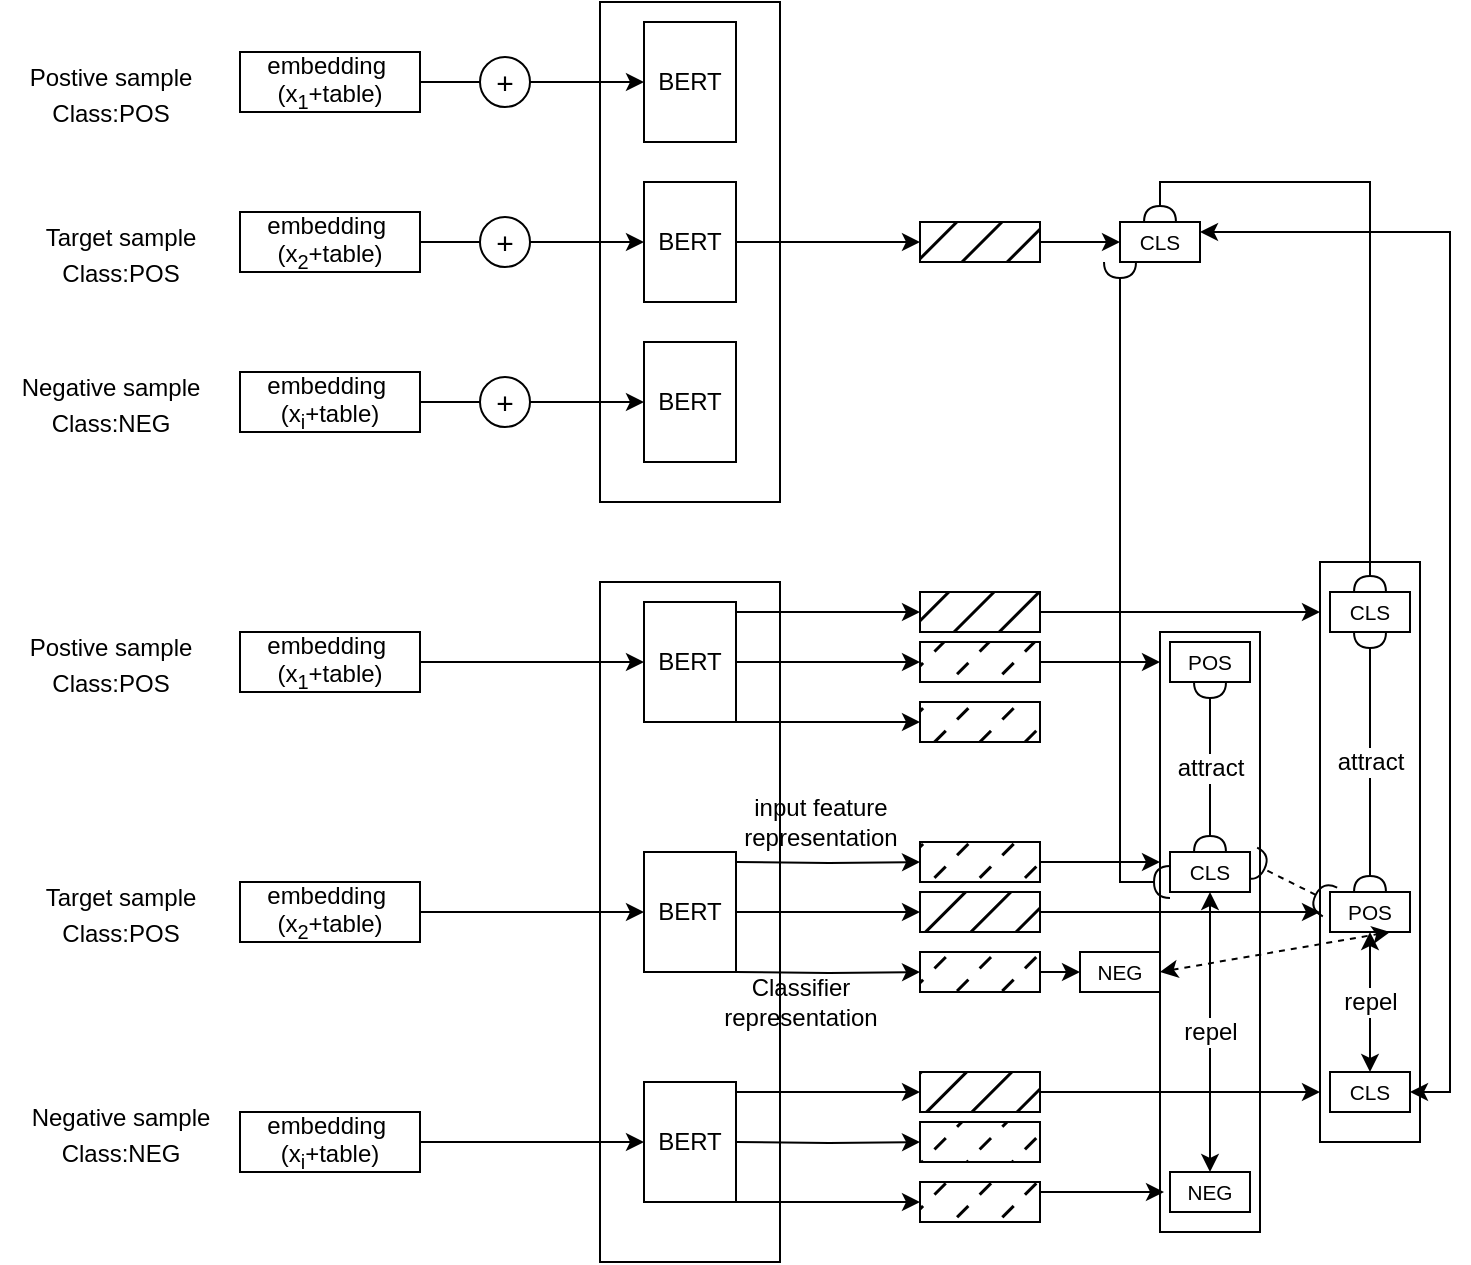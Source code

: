 <mxfile version="20.5.3" type="github">
  <diagram id="HOTYa_IRgpQ6V8Y0P6qF" name="第 1 页">
    <mxGraphModel dx="2067" dy="689" grid="1" gridSize="10" guides="1" tooltips="1" connect="1" arrows="1" fold="1" page="1" pageScale="1" pageWidth="827" pageHeight="1169" math="0" shadow="0">
      <root>
        <mxCell id="0" />
        <mxCell id="1" parent="0" />
        <mxCell id="Lm5TxfBAUC9yKeqR1tW2-134" value="" style="rounded=0;whiteSpace=wrap;html=1;labelBackgroundColor=#FFFFFF;labelBorderColor=default;fillStyle=auto;strokeWidth=1;fontFamily=Helvetica;fontSize=12;fillColor=#FFFFFF;" parent="1" vertex="1">
          <mxGeometry x="560" y="415" width="50" height="300" as="geometry" />
        </mxCell>
        <mxCell id="Lm5TxfBAUC9yKeqR1tW2-133" value="" style="rounded=0;whiteSpace=wrap;html=1;labelBackgroundColor=#FFFFFF;labelBorderColor=default;fillStyle=auto;strokeWidth=1;fontFamily=Helvetica;fontSize=12;fillColor=#FFFFFF;" parent="1" vertex="1">
          <mxGeometry x="640" y="380" width="50" height="290" as="geometry" />
        </mxCell>
        <mxCell id="Lm5TxfBAUC9yKeqR1tW2-1" value="" style="rounded=0;whiteSpace=wrap;html=1;" parent="1" vertex="1">
          <mxGeometry x="280" y="100" width="90" height="250" as="geometry" />
        </mxCell>
        <mxCell id="Lm5TxfBAUC9yKeqR1tW2-3" value="BERT" style="rounded=0;whiteSpace=wrap;html=1;" parent="1" vertex="1">
          <mxGeometry x="302" y="110" width="46" height="60" as="geometry" />
        </mxCell>
        <mxCell id="J7ziMkjD22U9pZXVT6Ec-13" style="edgeStyle=none;rounded=0;orthogonalLoop=1;jettySize=auto;html=1;exitX=1;exitY=0.5;exitDx=0;exitDy=0;startArrow=none;startFill=0;endArrow=classic;endFill=1;strokeColor=none;" edge="1" parent="1" source="Lm5TxfBAUC9yKeqR1tW2-6" target="J7ziMkjD22U9pZXVT6Ec-10">
          <mxGeometry relative="1" as="geometry" />
        </mxCell>
        <mxCell id="J7ziMkjD22U9pZXVT6Ec-14" style="edgeStyle=none;rounded=0;orthogonalLoop=1;jettySize=auto;html=1;exitX=1;exitY=0.5;exitDx=0;exitDy=0;entryX=0;entryY=0.5;entryDx=0;entryDy=0;startArrow=none;startFill=0;endArrow=classic;endFill=1;" edge="1" parent="1" source="Lm5TxfBAUC9yKeqR1tW2-6" target="J7ziMkjD22U9pZXVT6Ec-10">
          <mxGeometry relative="1" as="geometry" />
        </mxCell>
        <mxCell id="Lm5TxfBAUC9yKeqR1tW2-6" value="BERT" style="rounded=0;whiteSpace=wrap;html=1;" parent="1" vertex="1">
          <mxGeometry x="302" y="190" width="46" height="60" as="geometry" />
        </mxCell>
        <mxCell id="Lm5TxfBAUC9yKeqR1tW2-7" value="BERT" style="rounded=0;whiteSpace=wrap;html=1;" parent="1" vertex="1">
          <mxGeometry x="302" y="270" width="46" height="60" as="geometry" />
        </mxCell>
        <mxCell id="Lm5TxfBAUC9yKeqR1tW2-13" style="edgeStyle=orthogonalEdgeStyle;rounded=0;orthogonalLoop=1;jettySize=auto;html=1;exitX=1;exitY=0.5;exitDx=0;exitDy=0;fontFamily=Helvetica;fontSize=12;startArrow=none;" parent="1" source="Lm5TxfBAUC9yKeqR1tW2-16" target="Lm5TxfBAUC9yKeqR1tW2-3" edge="1">
          <mxGeometry relative="1" as="geometry" />
        </mxCell>
        <mxCell id="Lm5TxfBAUC9yKeqR1tW2-8" value="embedding&amp;nbsp; (x&lt;sub&gt;1&lt;/sub&gt;+table)" style="rounded=0;whiteSpace=wrap;html=1;" parent="1" vertex="1">
          <mxGeometry x="100" y="125" width="90" height="30" as="geometry" />
        </mxCell>
        <mxCell id="Lm5TxfBAUC9yKeqR1tW2-14" style="edgeStyle=orthogonalEdgeStyle;rounded=0;orthogonalLoop=1;jettySize=auto;html=1;exitX=1;exitY=0.5;exitDx=0;exitDy=0;fontFamily=Helvetica;fontSize=12;startArrow=none;" parent="1" source="Lm5TxfBAUC9yKeqR1tW2-18" target="Lm5TxfBAUC9yKeqR1tW2-6" edge="1">
          <mxGeometry relative="1" as="geometry" />
        </mxCell>
        <mxCell id="Lm5TxfBAUC9yKeqR1tW2-11" value="embedding&amp;nbsp; (x&lt;sub&gt;2&lt;/sub&gt;+table)" style="rounded=0;whiteSpace=wrap;html=1;" parent="1" vertex="1">
          <mxGeometry x="100" y="205" width="90" height="30" as="geometry" />
        </mxCell>
        <mxCell id="Lm5TxfBAUC9yKeqR1tW2-12" value="embedding&amp;nbsp; (x&lt;sub&gt;i&lt;/sub&gt;+table)" style="rounded=0;whiteSpace=wrap;html=1;" parent="1" vertex="1">
          <mxGeometry x="100" y="285" width="90" height="30" as="geometry" />
        </mxCell>
        <mxCell id="Lm5TxfBAUC9yKeqR1tW2-16" value="&lt;font style=&quot;font-size: 15px;&quot;&gt;+&lt;/font&gt;" style="ellipse;whiteSpace=wrap;html=1;aspect=fixed;fontFamily=Helvetica;fontSize=12;" parent="1" vertex="1">
          <mxGeometry x="220" y="127.5" width="25" height="25" as="geometry" />
        </mxCell>
        <mxCell id="Lm5TxfBAUC9yKeqR1tW2-17" value="" style="edgeStyle=orthogonalEdgeStyle;rounded=0;orthogonalLoop=1;jettySize=auto;html=1;exitX=1;exitY=0.5;exitDx=0;exitDy=0;fontFamily=Helvetica;fontSize=12;endArrow=none;" parent="1" source="Lm5TxfBAUC9yKeqR1tW2-8" target="Lm5TxfBAUC9yKeqR1tW2-16" edge="1">
          <mxGeometry relative="1" as="geometry">
            <mxPoint x="190" y="140" as="sourcePoint" />
            <mxPoint x="302" y="140" as="targetPoint" />
          </mxGeometry>
        </mxCell>
        <mxCell id="Lm5TxfBAUC9yKeqR1tW2-18" value="&lt;font style=&quot;font-size: 15px;&quot;&gt;+&lt;/font&gt;" style="ellipse;whiteSpace=wrap;html=1;aspect=fixed;fontFamily=Helvetica;fontSize=12;" parent="1" vertex="1">
          <mxGeometry x="220" y="207.5" width="25" height="25" as="geometry" />
        </mxCell>
        <mxCell id="Lm5TxfBAUC9yKeqR1tW2-19" value="" style="edgeStyle=orthogonalEdgeStyle;rounded=0;orthogonalLoop=1;jettySize=auto;html=1;exitX=1;exitY=0.5;exitDx=0;exitDy=0;fontFamily=Helvetica;fontSize=12;endArrow=none;" parent="1" source="Lm5TxfBAUC9yKeqR1tW2-11" target="Lm5TxfBAUC9yKeqR1tW2-18" edge="1">
          <mxGeometry relative="1" as="geometry">
            <mxPoint x="190" y="220" as="sourcePoint" />
            <mxPoint x="302" y="220" as="targetPoint" />
          </mxGeometry>
        </mxCell>
        <mxCell id="Lm5TxfBAUC9yKeqR1tW2-28" style="edgeStyle=orthogonalEdgeStyle;rounded=0;orthogonalLoop=1;jettySize=auto;html=1;exitX=1;exitY=0.5;exitDx=0;exitDy=0;fontFamily=Helvetica;fontSize=15;" parent="1" source="Lm5TxfBAUC9yKeqR1tW2-20" target="Lm5TxfBAUC9yKeqR1tW2-7" edge="1">
          <mxGeometry relative="1" as="geometry" />
        </mxCell>
        <mxCell id="Lm5TxfBAUC9yKeqR1tW2-20" value="&lt;font style=&quot;font-size: 15px;&quot;&gt;+&lt;/font&gt;" style="ellipse;whiteSpace=wrap;html=1;aspect=fixed;fontFamily=Helvetica;fontSize=12;" parent="1" vertex="1">
          <mxGeometry x="220" y="287.5" width="25" height="25" as="geometry" />
        </mxCell>
        <mxCell id="Lm5TxfBAUC9yKeqR1tW2-21" value="" style="edgeStyle=orthogonalEdgeStyle;rounded=0;orthogonalLoop=1;jettySize=auto;html=1;exitX=1;exitY=0.5;exitDx=0;exitDy=0;fontFamily=Helvetica;fontSize=12;endArrow=none;" parent="1" source="Lm5TxfBAUC9yKeqR1tW2-12" target="Lm5TxfBAUC9yKeqR1tW2-20" edge="1">
          <mxGeometry relative="1" as="geometry">
            <mxPoint x="200" y="395" as="sourcePoint" />
            <mxPoint x="302" y="395" as="targetPoint" />
          </mxGeometry>
        </mxCell>
        <mxCell id="Lm5TxfBAUC9yKeqR1tW2-29" value="" style="rounded=0;whiteSpace=wrap;html=1;" parent="1" vertex="1">
          <mxGeometry x="280" y="390" width="90" height="340" as="geometry" />
        </mxCell>
        <mxCell id="Lm5TxfBAUC9yKeqR1tW2-62" style="edgeStyle=orthogonalEdgeStyle;rounded=0;orthogonalLoop=1;jettySize=auto;html=1;exitX=1;exitY=0.5;exitDx=0;exitDy=0;fontFamily=Helvetica;fontSize=12;startArrow=none;" parent="1" source="Lm5TxfBAUC9yKeqR1tW2-83" edge="1">
          <mxGeometry relative="1" as="geometry">
            <mxPoint x="560" y="430" as="targetPoint" />
          </mxGeometry>
        </mxCell>
        <mxCell id="Lm5TxfBAUC9yKeqR1tW2-81" style="edgeStyle=orthogonalEdgeStyle;rounded=0;orthogonalLoop=1;jettySize=auto;html=1;exitX=1;exitY=0;exitDx=0;exitDy=0;entryX=0;entryY=0.5;entryDx=0;entryDy=0;fontFamily=Helvetica;fontSize=12;" parent="1" source="Lm5TxfBAUC9yKeqR1tW2-31" target="Lm5TxfBAUC9yKeqR1tW2-72" edge="1">
          <mxGeometry relative="1" as="geometry">
            <Array as="points">
              <mxPoint x="348" y="405" />
            </Array>
          </mxGeometry>
        </mxCell>
        <mxCell id="Lm5TxfBAUC9yKeqR1tW2-85" style="edgeStyle=orthogonalEdgeStyle;rounded=0;orthogonalLoop=1;jettySize=auto;html=1;exitX=1;exitY=0.5;exitDx=0;exitDy=0;entryX=0;entryY=0.5;entryDx=0;entryDy=0;fontFamily=Helvetica;fontSize=12;" parent="1" source="Lm5TxfBAUC9yKeqR1tW2-31" target="Lm5TxfBAUC9yKeqR1tW2-83" edge="1">
          <mxGeometry relative="1" as="geometry" />
        </mxCell>
        <mxCell id="Lm5TxfBAUC9yKeqR1tW2-88" style="edgeStyle=orthogonalEdgeStyle;rounded=0;orthogonalLoop=1;jettySize=auto;html=1;exitX=1;exitY=1;exitDx=0;exitDy=0;entryX=0;entryY=0.5;entryDx=0;entryDy=0;fontFamily=Helvetica;fontSize=12;" parent="1" source="Lm5TxfBAUC9yKeqR1tW2-31" target="Lm5TxfBAUC9yKeqR1tW2-86" edge="1">
          <mxGeometry relative="1" as="geometry">
            <Array as="points">
              <mxPoint x="360" y="460" />
              <mxPoint x="360" y="460" />
            </Array>
          </mxGeometry>
        </mxCell>
        <mxCell id="Lm5TxfBAUC9yKeqR1tW2-31" value="BERT" style="rounded=0;whiteSpace=wrap;html=1;" parent="1" vertex="1">
          <mxGeometry x="302" y="400" width="46" height="60" as="geometry" />
        </mxCell>
        <mxCell id="Lm5TxfBAUC9yKeqR1tW2-33" value="BERT" style="rounded=0;whiteSpace=wrap;html=1;" parent="1" vertex="1">
          <mxGeometry x="302" y="525" width="46" height="60" as="geometry" />
        </mxCell>
        <mxCell id="Lm5TxfBAUC9yKeqR1tW2-35" value="BERT" style="rounded=0;whiteSpace=wrap;html=1;" parent="1" vertex="1">
          <mxGeometry x="302" y="640" width="46" height="60" as="geometry" />
        </mxCell>
        <mxCell id="Lm5TxfBAUC9yKeqR1tW2-51" style="edgeStyle=orthogonalEdgeStyle;rounded=0;orthogonalLoop=1;jettySize=auto;html=1;exitX=1;exitY=0.5;exitDx=0;exitDy=0;entryX=0;entryY=0.5;entryDx=0;entryDy=0;fontFamily=Helvetica;fontSize=15;" parent="1" source="Lm5TxfBAUC9yKeqR1tW2-37" target="Lm5TxfBAUC9yKeqR1tW2-31" edge="1">
          <mxGeometry relative="1" as="geometry" />
        </mxCell>
        <mxCell id="Lm5TxfBAUC9yKeqR1tW2-37" value="embedding&amp;nbsp; (x&lt;sub&gt;1&lt;/sub&gt;+table)" style="rounded=0;whiteSpace=wrap;html=1;" parent="1" vertex="1">
          <mxGeometry x="100" y="415" width="90" height="30" as="geometry" />
        </mxCell>
        <mxCell id="Lm5TxfBAUC9yKeqR1tW2-52" style="edgeStyle=orthogonalEdgeStyle;rounded=0;orthogonalLoop=1;jettySize=auto;html=1;exitX=1;exitY=0.5;exitDx=0;exitDy=0;entryX=0;entryY=0.5;entryDx=0;entryDy=0;fontFamily=Helvetica;fontSize=15;" parent="1" source="Lm5TxfBAUC9yKeqR1tW2-39" target="Lm5TxfBAUC9yKeqR1tW2-33" edge="1">
          <mxGeometry relative="1" as="geometry" />
        </mxCell>
        <mxCell id="Lm5TxfBAUC9yKeqR1tW2-39" value="embedding&amp;nbsp; (x&lt;sub&gt;2&lt;/sub&gt;+table)" style="rounded=0;whiteSpace=wrap;html=1;" parent="1" vertex="1">
          <mxGeometry x="100" y="540" width="90" height="30" as="geometry" />
        </mxCell>
        <mxCell id="Lm5TxfBAUC9yKeqR1tW2-53" style="edgeStyle=orthogonalEdgeStyle;rounded=0;orthogonalLoop=1;jettySize=auto;html=1;exitX=1;exitY=0.5;exitDx=0;exitDy=0;entryX=0;entryY=0.5;entryDx=0;entryDy=0;fontFamily=Helvetica;fontSize=15;" parent="1" source="Lm5TxfBAUC9yKeqR1tW2-40" target="Lm5TxfBAUC9yKeqR1tW2-35" edge="1">
          <mxGeometry relative="1" as="geometry" />
        </mxCell>
        <mxCell id="Lm5TxfBAUC9yKeqR1tW2-40" value="embedding&amp;nbsp; (x&lt;sub&gt;i&lt;/sub&gt;+table)" style="rounded=0;whiteSpace=wrap;html=1;" parent="1" vertex="1">
          <mxGeometry x="100" y="655" width="90" height="30" as="geometry" />
        </mxCell>
        <mxCell id="Lm5TxfBAUC9yKeqR1tW2-54" value="&lt;font style=&quot;font-size: 12px;&quot;&gt;Target sample&lt;br&gt;Class:POS&lt;/font&gt;" style="text;html=1;align=center;verticalAlign=middle;resizable=0;points=[];autosize=1;strokeColor=none;fillColor=none;fontSize=15;fontFamily=Helvetica;" parent="1" vertex="1">
          <mxGeometry x="-10" y="530" width="100" height="50" as="geometry" />
        </mxCell>
        <mxCell id="Lm5TxfBAUC9yKeqR1tW2-55" value="&lt;font style=&quot;font-size: 12px;&quot;&gt;Negative sample&lt;br&gt;Class:NEG&lt;/font&gt;" style="text;html=1;align=center;verticalAlign=middle;resizable=0;points=[];autosize=1;strokeColor=none;fillColor=none;fontSize=15;fontFamily=Helvetica;" parent="1" vertex="1">
          <mxGeometry x="-15" y="640" width="110" height="50" as="geometry" />
        </mxCell>
        <mxCell id="Lm5TxfBAUC9yKeqR1tW2-56" value="&lt;font style=&quot;font-size: 12px;&quot;&gt;Postive sample&lt;br&gt;Class:POS&lt;/font&gt;" style="text;html=1;align=center;verticalAlign=middle;resizable=0;points=[];autosize=1;strokeColor=none;fillColor=none;fontSize=15;fontFamily=Helvetica;" parent="1" vertex="1">
          <mxGeometry x="-15" y="405" width="100" height="50" as="geometry" />
        </mxCell>
        <mxCell id="Lm5TxfBAUC9yKeqR1tW2-57" value="&lt;font style=&quot;font-size: 12px;&quot;&gt;Target sample&lt;br&gt;Class:POS&lt;/font&gt;" style="text;html=1;align=center;verticalAlign=middle;resizable=0;points=[];autosize=1;strokeColor=none;fillColor=none;fontSize=15;fontFamily=Helvetica;" parent="1" vertex="1">
          <mxGeometry x="-10" y="200" width="100" height="50" as="geometry" />
        </mxCell>
        <mxCell id="Lm5TxfBAUC9yKeqR1tW2-58" value="&lt;font style=&quot;font-size: 12px;&quot;&gt;Postive sample&lt;br&gt;Class:POS&lt;/font&gt;" style="text;html=1;align=center;verticalAlign=middle;resizable=0;points=[];autosize=1;strokeColor=none;fillColor=none;fontSize=15;fontFamily=Helvetica;" parent="1" vertex="1">
          <mxGeometry x="-15" y="120" width="100" height="50" as="geometry" />
        </mxCell>
        <mxCell id="Lm5TxfBAUC9yKeqR1tW2-59" value="&lt;font style=&quot;font-size: 12px;&quot;&gt;Negative sample&lt;br&gt;Class:NEG&lt;/font&gt;" style="text;html=1;align=center;verticalAlign=middle;resizable=0;points=[];autosize=1;strokeColor=none;fillColor=none;fontSize=15;fontFamily=Helvetica;" parent="1" vertex="1">
          <mxGeometry x="-20" y="275" width="110" height="50" as="geometry" />
        </mxCell>
        <mxCell id="Lm5TxfBAUC9yKeqR1tW2-82" style="edgeStyle=orthogonalEdgeStyle;rounded=0;orthogonalLoop=1;jettySize=auto;html=1;exitX=1;exitY=0.5;exitDx=0;exitDy=0;fontFamily=Helvetica;fontSize=12;" parent="1" source="Lm5TxfBAUC9yKeqR1tW2-72" edge="1">
          <mxGeometry relative="1" as="geometry">
            <mxPoint x="640.0" y="405" as="targetPoint" />
          </mxGeometry>
        </mxCell>
        <mxCell id="Lm5TxfBAUC9yKeqR1tW2-72" value="" style="rounded=0;whiteSpace=wrap;html=1;labelBackgroundColor=#FFFFFF;strokeWidth=1;fontFamily=Helvetica;fontSize=12;fillStyle=hatch;fillColor=#000000;" parent="1" vertex="1">
          <mxGeometry x="440" y="395" width="60" height="20" as="geometry" />
        </mxCell>
        <mxCell id="Lm5TxfBAUC9yKeqR1tW2-83" value="" style="rounded=0;whiteSpace=wrap;html=1;labelBackgroundColor=#FFFFFF;strokeWidth=1;fontFamily=Helvetica;fontSize=12;fillStyle=dashed;fillColor=#000000;" parent="1" vertex="1">
          <mxGeometry x="440" y="420" width="60" height="20" as="geometry" />
        </mxCell>
        <mxCell id="Lm5TxfBAUC9yKeqR1tW2-86" value="" style="rounded=0;whiteSpace=wrap;html=1;labelBackgroundColor=#FFFFFF;strokeWidth=1;fontFamily=Helvetica;fontSize=12;fillStyle=dashed;fillColor=#000000;" parent="1" vertex="1">
          <mxGeometry x="440" y="450" width="60" height="20" as="geometry" />
        </mxCell>
        <mxCell id="Lm5TxfBAUC9yKeqR1tW2-97" style="edgeStyle=orthogonalEdgeStyle;rounded=0;orthogonalLoop=1;jettySize=auto;html=1;exitX=1;exitY=0.5;exitDx=0;exitDy=0;entryX=0;entryY=0.5;entryDx=0;entryDy=0;fontFamily=Helvetica;fontSize=12;" parent="1" target="Lm5TxfBAUC9yKeqR1tW2-98" edge="1">
          <mxGeometry relative="1" as="geometry">
            <mxPoint x="348" y="530" as="sourcePoint" />
          </mxGeometry>
        </mxCell>
        <mxCell id="Lm5TxfBAUC9yKeqR1tW2-129" style="edgeStyle=orthogonalEdgeStyle;rounded=0;orthogonalLoop=1;jettySize=auto;html=1;exitX=1;exitY=0.5;exitDx=0;exitDy=0;fontFamily=Helvetica;fontSize=12;" parent="1" source="Lm5TxfBAUC9yKeqR1tW2-98" edge="1">
          <mxGeometry relative="1" as="geometry">
            <mxPoint x="560" y="530" as="targetPoint" />
          </mxGeometry>
        </mxCell>
        <mxCell id="Lm5TxfBAUC9yKeqR1tW2-98" value="" style="rounded=0;whiteSpace=wrap;html=1;labelBackgroundColor=#FFFFFF;strokeWidth=1;fontFamily=Helvetica;fontSize=12;fillStyle=dashed;fillColor=#000000;" parent="1" vertex="1">
          <mxGeometry x="440" y="520" width="60" height="20" as="geometry" />
        </mxCell>
        <mxCell id="Lm5TxfBAUC9yKeqR1tW2-99" value="&lt;span style=&quot;font-size: 10.417px;&quot;&gt;=&lt;/span&gt;" style="text;html=1;align=center;verticalAlign=middle;resizable=0;points=[];autosize=1;strokeColor=none;fillColor=none;fontSize=15;fontFamily=Helvetica;labelBorderColor=none;" parent="1" vertex="1">
          <mxGeometry x="570" y="515" width="30" height="30" as="geometry" />
        </mxCell>
        <mxCell id="Lm5TxfBAUC9yKeqR1tW2-100" style="edgeStyle=orthogonalEdgeStyle;rounded=0;orthogonalLoop=1;jettySize=auto;html=1;exitX=1;exitY=0;exitDx=0;exitDy=0;entryX=0;entryY=0.5;entryDx=0;entryDy=0;fontFamily=Helvetica;fontSize=12;" parent="1" target="Lm5TxfBAUC9yKeqR1tW2-103" edge="1">
          <mxGeometry relative="1" as="geometry">
            <mxPoint x="348" y="550.0" as="sourcePoint" />
            <Array as="points">
              <mxPoint x="348" y="555" />
            </Array>
          </mxGeometry>
        </mxCell>
        <mxCell id="Lm5TxfBAUC9yKeqR1tW2-103" value="" style="rounded=0;whiteSpace=wrap;html=1;labelBackgroundColor=#FFFFFF;strokeWidth=1;fontFamily=Helvetica;fontSize=12;fillStyle=hatch;fillColor=#000000;" parent="1" vertex="1">
          <mxGeometry x="440" y="545" width="60" height="20" as="geometry" />
        </mxCell>
        <mxCell id="Lm5TxfBAUC9yKeqR1tW2-109" style="edgeStyle=orthogonalEdgeStyle;rounded=0;orthogonalLoop=1;jettySize=auto;html=1;exitX=1;exitY=0.5;exitDx=0;exitDy=0;entryX=0;entryY=0.5;entryDx=0;entryDy=0;fontFamily=Helvetica;fontSize=12;" parent="1" target="Lm5TxfBAUC9yKeqR1tW2-110" edge="1">
          <mxGeometry relative="1" as="geometry">
            <mxPoint x="348" y="585" as="sourcePoint" />
          </mxGeometry>
        </mxCell>
        <mxCell id="Lm5TxfBAUC9yKeqR1tW2-146" value="attract" style="edgeStyle=orthogonalEdgeStyle;rounded=0;orthogonalLoop=1;jettySize=auto;html=1;exitX=0.5;exitY=1;exitDx=0;exitDy=0;entryX=0.5;entryY=0;entryDx=0;entryDy=0;fontFamily=Helvetica;fontSize=12;endArrow=halfCircle;endFill=0;startArrow=halfCircle;startFill=0;" parent="1" source="Lm5TxfBAUC9yKeqR1tW2-138" target="Lm5TxfBAUC9yKeqR1tW2-141" edge="1">
          <mxGeometry relative="1" as="geometry" />
        </mxCell>
        <mxCell id="Lm5TxfBAUC9yKeqR1tW2-138" value="&lt;span style=&quot;font-size: 10.417px;&quot;&gt;POS&lt;/span&gt;" style="rounded=0;whiteSpace=wrap;html=1;labelBackgroundColor=#FFFFFF;labelBorderColor=none;fillStyle=auto;strokeWidth=1;fontFamily=Helvetica;fontSize=12;fillColor=#FFFFFF;" parent="1" vertex="1">
          <mxGeometry x="565" y="420" width="40" height="20" as="geometry" />
        </mxCell>
        <mxCell id="Lm5TxfBAUC9yKeqR1tW2-132" style="edgeStyle=orthogonalEdgeStyle;rounded=0;orthogonalLoop=1;jettySize=auto;html=1;exitX=1;exitY=0.5;exitDx=0;exitDy=0;fontFamily=Helvetica;fontSize=12;" parent="1" source="Lm5TxfBAUC9yKeqR1tW2-110" edge="1">
          <mxGeometry relative="1" as="geometry">
            <mxPoint x="520" y="585" as="targetPoint" />
          </mxGeometry>
        </mxCell>
        <mxCell id="Lm5TxfBAUC9yKeqR1tW2-110" value="" style="rounded=0;whiteSpace=wrap;html=1;labelBackgroundColor=#FFFFFF;strokeWidth=1;fontFamily=Helvetica;fontSize=12;fillStyle=dashed;fillColor=#000000;" parent="1" vertex="1">
          <mxGeometry x="440" y="575" width="60" height="20" as="geometry" />
        </mxCell>
        <mxCell id="Lm5TxfBAUC9yKeqR1tW2-116" style="edgeStyle=orthogonalEdgeStyle;rounded=0;orthogonalLoop=1;jettySize=auto;html=1;exitX=1;exitY=0;exitDx=0;exitDy=0;entryX=0;entryY=0.5;entryDx=0;entryDy=0;fontFamily=Helvetica;fontSize=12;" parent="1" target="Lm5TxfBAUC9yKeqR1tW2-119" edge="1">
          <mxGeometry relative="1" as="geometry">
            <mxPoint x="348" y="640.0" as="sourcePoint" />
            <Array as="points">
              <mxPoint x="348" y="645" />
            </Array>
          </mxGeometry>
        </mxCell>
        <mxCell id="Lm5TxfBAUC9yKeqR1tW2-119" value="" style="rounded=0;whiteSpace=wrap;html=1;labelBackgroundColor=#FFFFFF;strokeWidth=1;fontFamily=Helvetica;fontSize=12;fillStyle=hatch;fillColor=#000000;" parent="1" vertex="1">
          <mxGeometry x="440" y="635" width="60" height="20" as="geometry" />
        </mxCell>
        <mxCell id="Lm5TxfBAUC9yKeqR1tW2-121" style="edgeStyle=orthogonalEdgeStyle;rounded=0;orthogonalLoop=1;jettySize=auto;html=1;exitX=1;exitY=0.5;exitDx=0;exitDy=0;entryX=0;entryY=0.5;entryDx=0;entryDy=0;fontFamily=Helvetica;fontSize=12;" parent="1" target="Lm5TxfBAUC9yKeqR1tW2-123" edge="1">
          <mxGeometry relative="1" as="geometry">
            <mxPoint x="348" y="670" as="sourcePoint" />
          </mxGeometry>
        </mxCell>
        <mxCell id="Lm5TxfBAUC9yKeqR1tW2-122" style="edgeStyle=orthogonalEdgeStyle;rounded=0;orthogonalLoop=1;jettySize=auto;html=1;exitX=1;exitY=1;exitDx=0;exitDy=0;entryX=0;entryY=0.5;entryDx=0;entryDy=0;fontFamily=Helvetica;fontSize=12;" parent="1" target="Lm5TxfBAUC9yKeqR1tW2-124" edge="1">
          <mxGeometry relative="1" as="geometry">
            <mxPoint x="348" y="700" as="sourcePoint" />
            <Array as="points">
              <mxPoint x="360" y="700" />
              <mxPoint x="360" y="700" />
            </Array>
          </mxGeometry>
        </mxCell>
        <mxCell id="Lm5TxfBAUC9yKeqR1tW2-123" value="" style="rounded=0;whiteSpace=wrap;html=1;labelBackgroundColor=#FFFFFF;strokeWidth=1;fontFamily=Helvetica;fontSize=12;fillStyle=dashed;fillColor=#000000;" parent="1" vertex="1">
          <mxGeometry x="440" y="660" width="60" height="20" as="geometry" />
        </mxCell>
        <mxCell id="Lm5TxfBAUC9yKeqR1tW2-127" style="edgeStyle=orthogonalEdgeStyle;rounded=0;orthogonalLoop=1;jettySize=auto;html=1;exitX=1;exitY=0.25;exitDx=0;exitDy=0;entryX=0.04;entryY=0.502;entryDx=0;entryDy=0;entryPerimeter=0;fontFamily=Helvetica;fontSize=12;" parent="1" source="Lm5TxfBAUC9yKeqR1tW2-124" edge="1">
          <mxGeometry relative="1" as="geometry">
            <mxPoint x="562" y="695.06" as="targetPoint" />
          </mxGeometry>
        </mxCell>
        <mxCell id="Lm5TxfBAUC9yKeqR1tW2-124" value="" style="rounded=0;whiteSpace=wrap;html=1;labelBackgroundColor=#FFFFFF;strokeWidth=1;fontFamily=Helvetica;fontSize=12;fillStyle=dashed;fillColor=#000000;" parent="1" vertex="1">
          <mxGeometry x="440" y="690" width="60" height="20" as="geometry" />
        </mxCell>
        <mxCell id="Lm5TxfBAUC9yKeqR1tW2-149" value="repel" style="edgeStyle=orthogonalEdgeStyle;rounded=0;orthogonalLoop=1;jettySize=auto;html=1;exitX=0.5;exitY=1;exitDx=0;exitDy=0;entryX=0.5;entryY=0;entryDx=0;entryDy=0;fontFamily=Helvetica;fontSize=12;startArrow=classic;startFill=1;endArrow=classic;endFill=1;" parent="1" source="Lm5TxfBAUC9yKeqR1tW2-140" target="Lm5TxfBAUC9yKeqR1tW2-143" edge="1">
          <mxGeometry relative="1" as="geometry" />
        </mxCell>
        <mxCell id="J7ziMkjD22U9pZXVT6Ec-5" style="rounded=0;orthogonalLoop=1;jettySize=auto;html=1;exitX=0;exitY=0.25;exitDx=0;exitDy=0;entryX=1;entryY=0.25;entryDx=0;entryDy=0;dashed=1;startArrow=halfCircle;startFill=0;endArrow=halfCircle;endFill=0;" edge="1" parent="1" source="Lm5TxfBAUC9yKeqR1tW2-140" target="Lm5TxfBAUC9yKeqR1tW2-141">
          <mxGeometry relative="1" as="geometry" />
        </mxCell>
        <mxCell id="Lm5TxfBAUC9yKeqR1tW2-140" value="&lt;span style=&quot;font-size: 10.417px;&quot;&gt;POS&lt;/span&gt;" style="rounded=0;whiteSpace=wrap;html=1;labelBackgroundColor=#FFFFFF;labelBorderColor=none;fillStyle=auto;strokeWidth=1;fontFamily=Helvetica;fontSize=12;fillColor=#FFFFFF;" parent="1" vertex="1">
          <mxGeometry x="645" y="545" width="40" height="20" as="geometry" />
        </mxCell>
        <mxCell id="Lm5TxfBAUC9yKeqR1tW2-147" value="repel" style="edgeStyle=orthogonalEdgeStyle;rounded=0;orthogonalLoop=1;jettySize=auto;html=1;exitX=0.5;exitY=1;exitDx=0;exitDy=0;entryX=0.5;entryY=0;entryDx=0;entryDy=0;fontFamily=Helvetica;fontSize=12;startArrow=classic;startFill=1;endArrow=classic;endFill=1;" parent="1" source="Lm5TxfBAUC9yKeqR1tW2-141" target="Lm5TxfBAUC9yKeqR1tW2-145" edge="1">
          <mxGeometry relative="1" as="geometry" />
        </mxCell>
        <mxCell id="Lm5TxfBAUC9yKeqR1tW2-141" value="&lt;span style=&quot;font-size: 10.417px;&quot;&gt;CLS&lt;/span&gt;" style="rounded=0;whiteSpace=wrap;html=1;labelBackgroundColor=#FFFFFF;labelBorderColor=none;fillStyle=auto;strokeWidth=1;fontFamily=Helvetica;fontSize=12;fillColor=#FFFFFF;" parent="1" vertex="1">
          <mxGeometry x="565" y="525" width="40" height="20" as="geometry" />
        </mxCell>
        <mxCell id="Lm5TxfBAUC9yKeqR1tW2-150" value="attract" style="edgeStyle=orthogonalEdgeStyle;rounded=0;orthogonalLoop=1;jettySize=auto;html=1;exitX=0.5;exitY=1;exitDx=0;exitDy=0;entryX=0.5;entryY=0;entryDx=0;entryDy=0;fontFamily=Helvetica;fontSize=12;startArrow=halfCircle;startFill=0;endArrow=halfCircle;endFill=0;" parent="1" source="Lm5TxfBAUC9yKeqR1tW2-142" target="Lm5TxfBAUC9yKeqR1tW2-140" edge="1">
          <mxGeometry relative="1" as="geometry" />
        </mxCell>
        <mxCell id="Lm5TxfBAUC9yKeqR1tW2-142" value="&lt;span style=&quot;font-size: 10.417px;&quot;&gt;CLS&lt;/span&gt;" style="rounded=0;whiteSpace=wrap;html=1;labelBackgroundColor=#FFFFFF;labelBorderColor=none;fillStyle=auto;strokeWidth=1;fontFamily=Helvetica;fontSize=12;fillColor=#FFFFFF;" parent="1" vertex="1">
          <mxGeometry x="645" y="395" width="40" height="20" as="geometry" />
        </mxCell>
        <mxCell id="Lm5TxfBAUC9yKeqR1tW2-143" value="&lt;span style=&quot;font-size: 10.417px;&quot;&gt;CLS&lt;/span&gt;" style="rounded=0;whiteSpace=wrap;html=1;labelBackgroundColor=#FFFFFF;labelBorderColor=none;fillStyle=auto;strokeWidth=1;fontFamily=Helvetica;fontSize=12;fillColor=#FFFFFF;" parent="1" vertex="1">
          <mxGeometry x="645" y="635" width="40" height="20" as="geometry" />
        </mxCell>
        <mxCell id="Lm5TxfBAUC9yKeqR1tW2-145" value="&lt;span style=&quot;font-size: 10.417px;&quot;&gt;NEG&lt;/span&gt;" style="rounded=0;whiteSpace=wrap;html=1;labelBackgroundColor=#FFFFFF;labelBorderColor=none;fillStyle=auto;strokeWidth=1;fontFamily=Helvetica;fontSize=12;fillColor=#FFFFFF;" parent="1" vertex="1">
          <mxGeometry x="565" y="685" width="40" height="20" as="geometry" />
        </mxCell>
        <mxCell id="Lm5TxfBAUC9yKeqR1tW2-151" value="input feature&lt;br&gt;representation" style="text;html=1;align=center;verticalAlign=middle;resizable=0;points=[];autosize=1;strokeColor=none;fillColor=none;fontSize=12;fontFamily=Helvetica;" parent="1" vertex="1">
          <mxGeometry x="340" y="490" width="100" height="40" as="geometry" />
        </mxCell>
        <mxCell id="Lm5TxfBAUC9yKeqR1tW2-152" value="Classifier&lt;br&gt;representation" style="text;html=1;align=center;verticalAlign=middle;resizable=0;points=[];autosize=1;strokeColor=none;fillColor=none;fontSize=12;fontFamily=Helvetica;" parent="1" vertex="1">
          <mxGeometry x="330" y="580" width="100" height="40" as="geometry" />
        </mxCell>
        <mxCell id="Lm5TxfBAUC9yKeqR1tW2-131" style="edgeStyle=orthogonalEdgeStyle;rounded=0;orthogonalLoop=1;jettySize=auto;html=1;exitX=1;exitY=0.5;exitDx=0;exitDy=0;fontFamily=Helvetica;fontSize=12;" parent="1" source="Lm5TxfBAUC9yKeqR1tW2-103" edge="1">
          <mxGeometry relative="1" as="geometry">
            <mxPoint x="640.0" y="555" as="targetPoint" />
          </mxGeometry>
        </mxCell>
        <mxCell id="Lm5TxfBAUC9yKeqR1tW2-118" style="edgeStyle=orthogonalEdgeStyle;rounded=0;orthogonalLoop=1;jettySize=auto;html=1;exitX=1;exitY=0.5;exitDx=0;exitDy=0;fontFamily=Helvetica;fontSize=12;" parent="1" source="Lm5TxfBAUC9yKeqR1tW2-119" edge="1">
          <mxGeometry relative="1" as="geometry">
            <mxPoint x="640.0" y="645.0" as="targetPoint" />
          </mxGeometry>
        </mxCell>
        <mxCell id="J7ziMkjD22U9pZXVT6Ec-6" style="rounded=0;orthogonalLoop=1;jettySize=auto;html=1;exitX=1;exitY=0.5;exitDx=0;exitDy=0;entryX=0.75;entryY=1;entryDx=0;entryDy=0;startArrow=classic;startFill=1;dashed=1;" edge="1" parent="1" source="J7ziMkjD22U9pZXVT6Ec-1" target="Lm5TxfBAUC9yKeqR1tW2-140">
          <mxGeometry relative="1" as="geometry" />
        </mxCell>
        <mxCell id="J7ziMkjD22U9pZXVT6Ec-1" value="&lt;span style=&quot;font-size: 10.417px;&quot;&gt;NEG&lt;/span&gt;" style="rounded=0;whiteSpace=wrap;html=1;labelBackgroundColor=#FFFFFF;labelBorderColor=none;fillStyle=auto;strokeWidth=1;fontFamily=Helvetica;fontSize=12;fillColor=#FFFFFF;" vertex="1" parent="1">
          <mxGeometry x="520" y="575" width="40" height="20" as="geometry" />
        </mxCell>
        <mxCell id="J7ziMkjD22U9pZXVT6Ec-23" style="edgeStyle=orthogonalEdgeStyle;rounded=0;orthogonalLoop=1;jettySize=auto;html=1;exitX=1;exitY=0.5;exitDx=0;exitDy=0;entryX=0;entryY=0.5;entryDx=0;entryDy=0;startArrow=none;startFill=0;endArrow=classic;endFill=1;" edge="1" parent="1" source="J7ziMkjD22U9pZXVT6Ec-10" target="J7ziMkjD22U9pZXVT6Ec-21">
          <mxGeometry relative="1" as="geometry" />
        </mxCell>
        <mxCell id="J7ziMkjD22U9pZXVT6Ec-10" value="" style="rounded=0;whiteSpace=wrap;html=1;labelBackgroundColor=#FFFFFF;strokeWidth=1;fontFamily=Helvetica;fontSize=12;fillStyle=hatch;fillColor=#000000;" vertex="1" parent="1">
          <mxGeometry x="440" y="210" width="60" height="20" as="geometry" />
        </mxCell>
        <mxCell id="J7ziMkjD22U9pZXVT6Ec-24" style="edgeStyle=orthogonalEdgeStyle;rounded=0;orthogonalLoop=1;jettySize=auto;html=1;exitX=0.5;exitY=0;exitDx=0;exitDy=0;entryX=0.5;entryY=0;entryDx=0;entryDy=0;startArrow=halfCircle;startFill=0;endArrow=halfCircle;endFill=0;" edge="1" parent="1" source="J7ziMkjD22U9pZXVT6Ec-21" target="Lm5TxfBAUC9yKeqR1tW2-142">
          <mxGeometry relative="1" as="geometry" />
        </mxCell>
        <mxCell id="J7ziMkjD22U9pZXVT6Ec-25" style="edgeStyle=orthogonalEdgeStyle;rounded=0;orthogonalLoop=1;jettySize=auto;html=1;exitX=0;exitY=1;exitDx=0;exitDy=0;entryX=0;entryY=0.75;entryDx=0;entryDy=0;startArrow=halfCircle;startFill=0;endArrow=halfCircle;endFill=0;" edge="1" parent="1" source="J7ziMkjD22U9pZXVT6Ec-21" target="Lm5TxfBAUC9yKeqR1tW2-141">
          <mxGeometry relative="1" as="geometry" />
        </mxCell>
        <mxCell id="J7ziMkjD22U9pZXVT6Ec-29" style="edgeStyle=orthogonalEdgeStyle;rounded=0;orthogonalLoop=1;jettySize=auto;html=1;exitX=1;exitY=0.25;exitDx=0;exitDy=0;entryX=1;entryY=0.5;entryDx=0;entryDy=0;startArrow=classic;startFill=1;endArrow=classic;endFill=1;" edge="1" parent="1" source="J7ziMkjD22U9pZXVT6Ec-21" target="Lm5TxfBAUC9yKeqR1tW2-143">
          <mxGeometry relative="1" as="geometry" />
        </mxCell>
        <mxCell id="J7ziMkjD22U9pZXVT6Ec-21" value="&lt;span style=&quot;font-size: 10.417px;&quot;&gt;CLS&lt;/span&gt;" style="rounded=0;whiteSpace=wrap;html=1;labelBackgroundColor=#FFFFFF;labelBorderColor=none;fillStyle=auto;strokeWidth=1;fontFamily=Helvetica;fontSize=12;fillColor=#FFFFFF;" vertex="1" parent="1">
          <mxGeometry x="540" y="210" width="40" height="20" as="geometry" />
        </mxCell>
      </root>
    </mxGraphModel>
  </diagram>
</mxfile>
